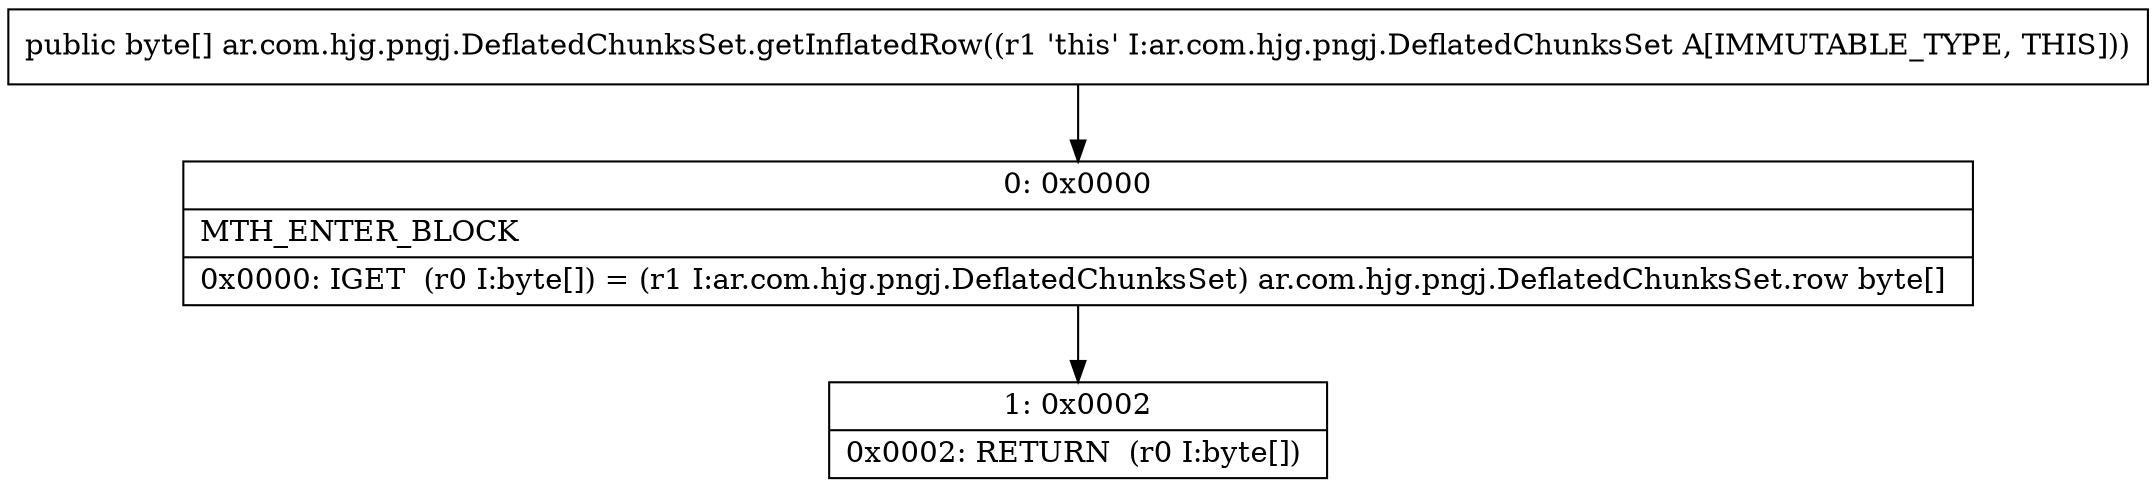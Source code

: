 digraph "CFG forar.com.hjg.pngj.DeflatedChunksSet.getInflatedRow()[B" {
Node_0 [shape=record,label="{0\:\ 0x0000|MTH_ENTER_BLOCK\l|0x0000: IGET  (r0 I:byte[]) = (r1 I:ar.com.hjg.pngj.DeflatedChunksSet) ar.com.hjg.pngj.DeflatedChunksSet.row byte[] \l}"];
Node_1 [shape=record,label="{1\:\ 0x0002|0x0002: RETURN  (r0 I:byte[]) \l}"];
MethodNode[shape=record,label="{public byte[] ar.com.hjg.pngj.DeflatedChunksSet.getInflatedRow((r1 'this' I:ar.com.hjg.pngj.DeflatedChunksSet A[IMMUTABLE_TYPE, THIS])) }"];
MethodNode -> Node_0;
Node_0 -> Node_1;
}

